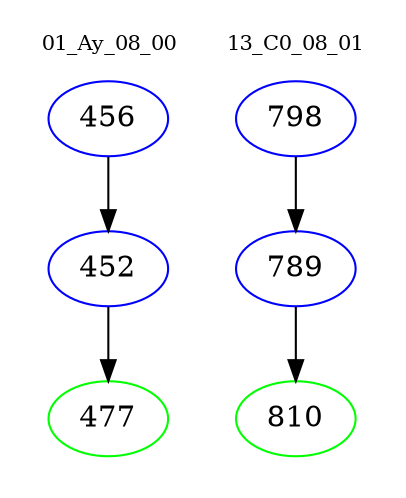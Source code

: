 digraph{
subgraph cluster_0 {
color = white
label = "01_Ay_08_00";
fontsize=10;
T0_456 [label="456", color="blue"]
T0_456 -> T0_452 [color="black"]
T0_452 [label="452", color="blue"]
T0_452 -> T0_477 [color="black"]
T0_477 [label="477", color="green"]
}
subgraph cluster_1 {
color = white
label = "13_C0_08_01";
fontsize=10;
T1_798 [label="798", color="blue"]
T1_798 -> T1_789 [color="black"]
T1_789 [label="789", color="blue"]
T1_789 -> T1_810 [color="black"]
T1_810 [label="810", color="green"]
}
}
